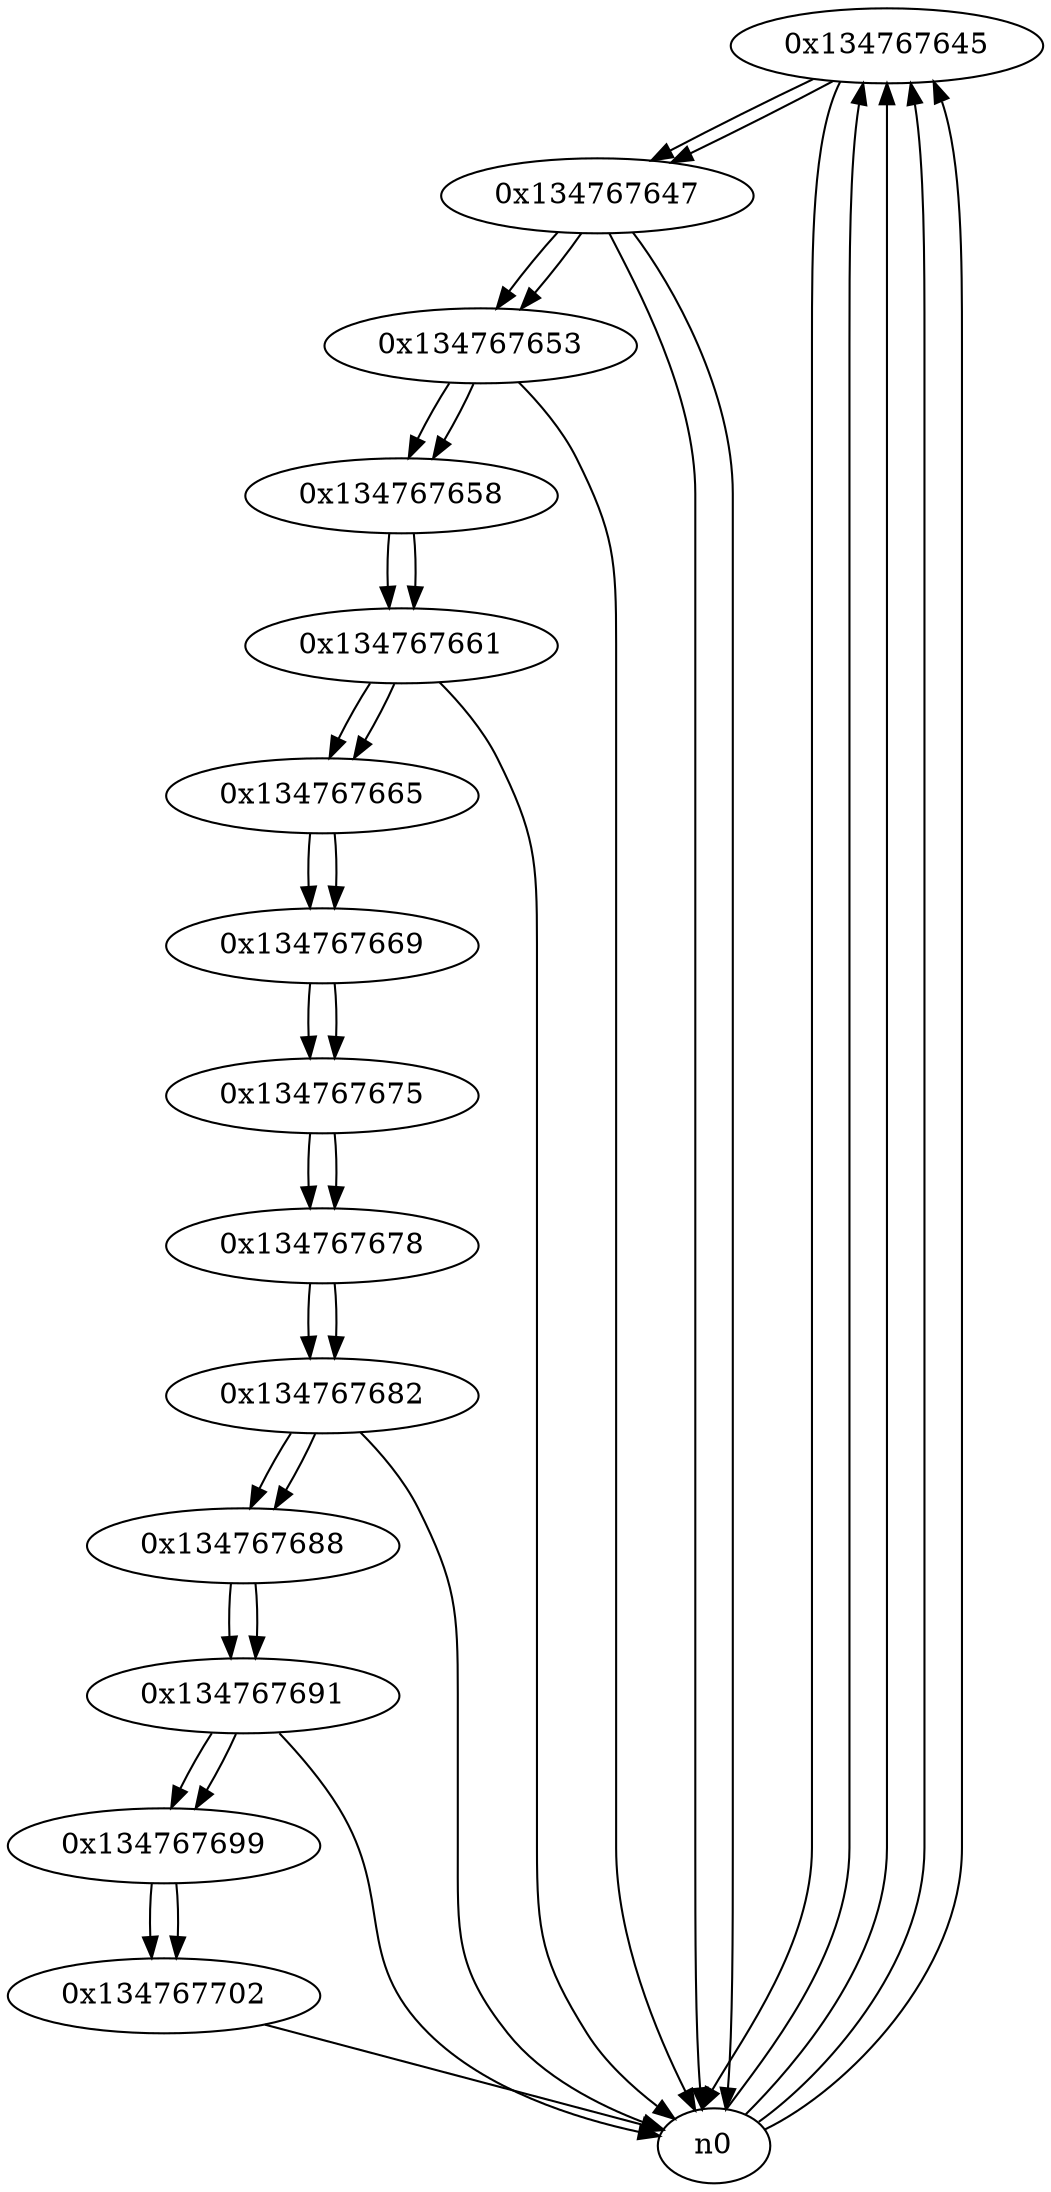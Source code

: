 digraph G{
/* nodes */
  n1 [label="0x134767645"]
  n2 [label="0x134767647"]
  n3 [label="0x134767653"]
  n4 [label="0x134767658"]
  n5 [label="0x134767661"]
  n6 [label="0x134767665"]
  n7 [label="0x134767669"]
  n8 [label="0x134767675"]
  n9 [label="0x134767678"]
  n10 [label="0x134767682"]
  n11 [label="0x134767688"]
  n12 [label="0x134767691"]
  n13 [label="0x134767699"]
  n14 [label="0x134767702"]
/* edges */
n1 -> n2;
n1 -> n0;
n0 -> n1;
n0 -> n1;
n0 -> n1;
n0 -> n1;
n2 -> n0;
n2 -> n3;
n2 -> n0;
n1 -> n2;
n3 -> n4;
n3 -> n0;
n2 -> n3;
n4 -> n5;
n3 -> n4;
n5 -> n6;
n5 -> n0;
n4 -> n5;
n6 -> n7;
n5 -> n6;
n7 -> n8;
n6 -> n7;
n8 -> n9;
n7 -> n8;
n9 -> n10;
n8 -> n9;
n10 -> n11;
n10 -> n0;
n9 -> n10;
n11 -> n12;
n10 -> n11;
n12 -> n13;
n12 -> n0;
n11 -> n12;
n13 -> n14;
n12 -> n13;
n14 -> n0;
n13 -> n14;
}
